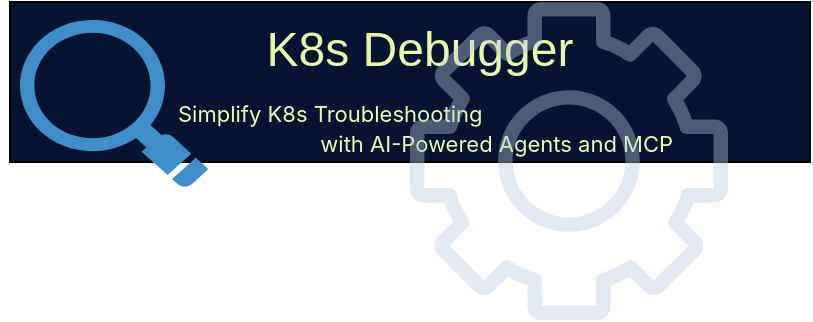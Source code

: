 <mxfile version="26.2.2">
  <diagram name="Page-1" id="i9Skm87GSDn9yCfELr1Y">
    <mxGraphModel dx="1009" dy="748" grid="1" gridSize="10" guides="1" tooltips="1" connect="1" arrows="1" fold="1" page="1" pageScale="1" pageWidth="850" pageHeight="1100" math="0" shadow="0">
      <root>
        <mxCell id="0" />
        <mxCell id="1" parent="0" />
        <mxCell id="lugPzECAA1jiRSQXwfJh-1" value="" style="rounded=0;whiteSpace=wrap;html=1;fillColor=light-dark(#071431, #ededed);" vertex="1" parent="1">
          <mxGeometry x="195" y="20" width="400" height="80" as="geometry" />
        </mxCell>
        <mxCell id="lugPzECAA1jiRSQXwfJh-3" value="" style="shape=image;verticalLabelPosition=bottom;labelBackgroundColor=default;verticalAlign=top;aspect=fixed;imageAspect=0;image=https://download.logo.wine/logo/Kubernetes/Kubernetes-Logo.wine.png;" vertex="1" parent="1">
          <mxGeometry x="190" y="30" width="90" height="60" as="geometry" />
        </mxCell>
        <mxCell id="lugPzECAA1jiRSQXwfJh-4" value="" style="shadow=0;dashed=0;html=1;strokeColor=none;fillColor=light-dark(#3f8eca, #3d83b7);labelPosition=center;verticalLabelPosition=bottom;verticalAlign=top;align=center;outlineConnect=0;shape=mxgraph.veeam.magnifying_glass;pointerEvents=1;" vertex="1" parent="1">
          <mxGeometry x="200" y="29" width="94" height="84" as="geometry" />
        </mxCell>
        <mxCell id="lugPzECAA1jiRSQXwfJh-5" value="&lt;font style=&quot;font-size: 24px; color: light-dark(rgb(231, 247, 171), rgb(237, 237, 237));&quot;&gt;K8s Debugger&lt;/font&gt;" style="text;html=1;align=center;verticalAlign=middle;whiteSpace=wrap;rounded=0;" vertex="1" parent="1">
          <mxGeometry x="294" y="29" width="212" height="30" as="geometry" />
        </mxCell>
        <mxCell id="lugPzECAA1jiRSQXwfJh-6" value="&lt;span style=&quot;caret-color: rgb(36, 41, 46); font-family: -apple-system, BlinkMacSystemFont, &amp;quot;Segoe UI&amp;quot;, Roboto, Helvetica, Arial, sans-serif;&quot;&gt;&lt;font style=&quot;color: light-dark(rgb(234, 253, 180), rgb(199, 203, 207)); font-size: 11px;&quot;&gt;Simplify K8s Troubleshooting&amp;nbsp;&lt;/font&gt;&lt;/span&gt;&lt;div style=&quot;&quot;&gt;&lt;span style=&quot;caret-color: rgb(36, 41, 46); font-family: -apple-system, BlinkMacSystemFont, &amp;quot;Segoe UI&amp;quot;, Roboto, Helvetica, Arial, sans-serif;&quot;&gt;&lt;font style=&quot;color: light-dark(rgb(234, 253, 180), rgb(199, 203, 207)); font-size: 11px;&quot;&gt;&amp;nbsp; &amp;nbsp; &amp;nbsp; &amp;nbsp; &amp;nbsp; &amp;nbsp; &amp;nbsp; &amp;nbsp; &amp;nbsp; &amp;nbsp; &amp;nbsp; &amp;nbsp;with AI-Powered Agents and MCP&lt;/font&gt;&lt;/span&gt;&lt;/div&gt;" style="text;html=1;align=left;verticalAlign=middle;whiteSpace=wrap;rounded=0;" vertex="1" parent="1">
          <mxGeometry x="277" y="68" width="310" height="30" as="geometry" />
        </mxCell>
        <mxCell id="lugPzECAA1jiRSQXwfJh-8" value="" style="sketch=0;outlineConnect=0;fontColor=#232F3E;gradientColor=none;fillColor=light-dark(#b6c8dd, #bec8d4);strokeColor=none;dashed=0;verticalLabelPosition=bottom;verticalAlign=top;align=center;html=1;fontSize=12;fontStyle=0;aspect=fixed;pointerEvents=1;shape=mxgraph.aws4.gear;opacity=40;" vertex="1" parent="1">
          <mxGeometry x="395" y="20" width="159" height="159" as="geometry" />
        </mxCell>
      </root>
    </mxGraphModel>
  </diagram>
</mxfile>
